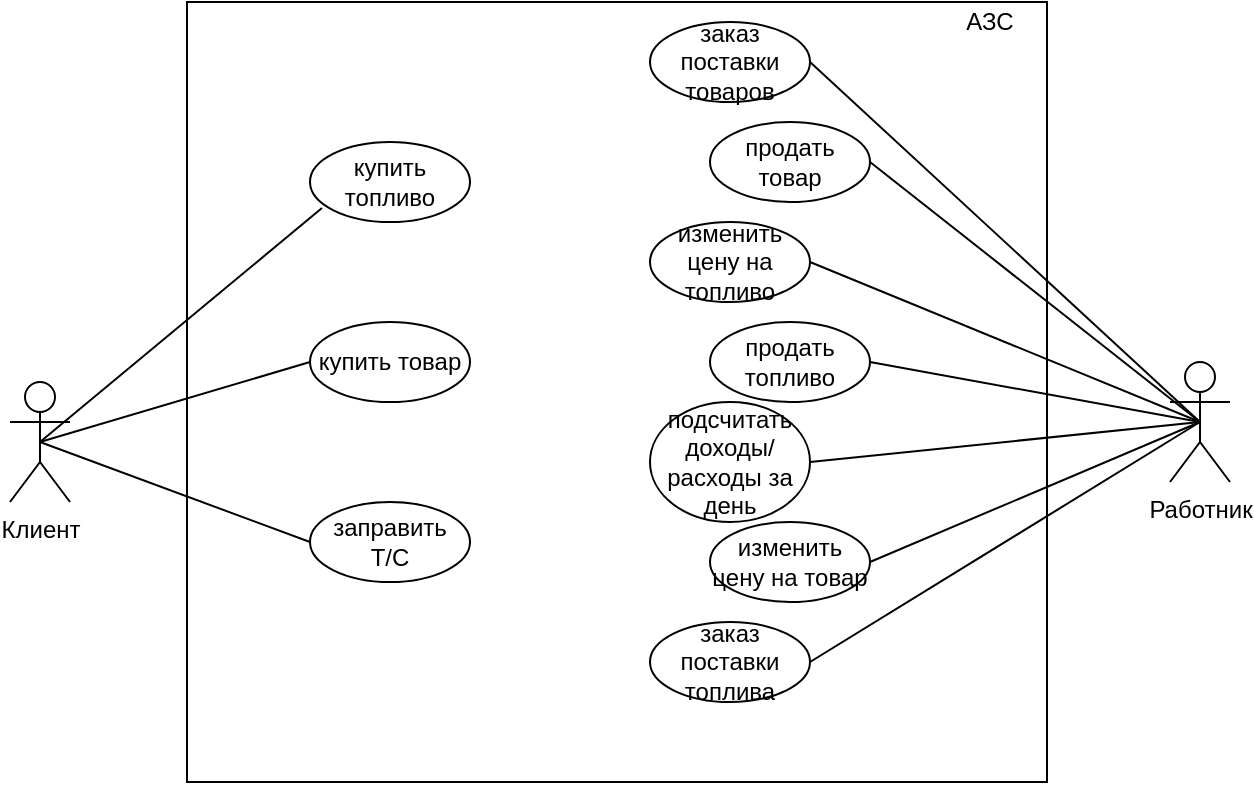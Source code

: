 <mxfile version="13.7.8" type="github">
  <diagram id="wYRm9TZoFTQy0DLyXxZG" name="Page-1">
    <mxGraphModel dx="868" dy="401" grid="1" gridSize="10" guides="1" tooltips="1" connect="1" arrows="1" fold="1" page="1" pageScale="1" pageWidth="827" pageHeight="1169" math="0" shadow="0">
      <root>
        <mxCell id="0" />
        <mxCell id="1" parent="0" />
        <mxCell id="AfdfxEBhhg5igTDLiqqz-1" value="Клиент" style="shape=umlActor;verticalLabelPosition=bottom;verticalAlign=top;html=1;outlineConnect=0;" parent="1" vertex="1">
          <mxGeometry x="110" y="230" width="30" height="60" as="geometry" />
        </mxCell>
        <mxCell id="AfdfxEBhhg5igTDLiqqz-2" value="" style="rounded=0;whiteSpace=wrap;html=1;" parent="1" vertex="1">
          <mxGeometry x="198.5" y="40" width="430" height="390" as="geometry" />
        </mxCell>
        <mxCell id="AfdfxEBhhg5igTDLiqqz-3" value="Работник" style="shape=umlActor;verticalLabelPosition=bottom;verticalAlign=top;html=1;outlineConnect=0;" parent="1" vertex="1">
          <mxGeometry x="690" y="220" width="30" height="60" as="geometry" />
        </mxCell>
        <mxCell id="AfdfxEBhhg5igTDLiqqz-4" value="АЗС" style="text;html=1;strokeColor=none;fillColor=none;align=center;verticalAlign=middle;whiteSpace=wrap;rounded=0;" parent="1" vertex="1">
          <mxGeometry x="580" y="40" width="40" height="20" as="geometry" />
        </mxCell>
        <mxCell id="AfdfxEBhhg5igTDLiqqz-5" value="купить топливо" style="ellipse;whiteSpace=wrap;html=1;" parent="1" vertex="1">
          <mxGeometry x="260" y="110" width="80" height="40" as="geometry" />
        </mxCell>
        <mxCell id="AfdfxEBhhg5igTDLiqqz-6" value="купить товар" style="ellipse;whiteSpace=wrap;html=1;" parent="1" vertex="1">
          <mxGeometry x="260" y="200" width="80" height="40" as="geometry" />
        </mxCell>
        <mxCell id="AfdfxEBhhg5igTDLiqqz-7" value="заправить Т/C" style="ellipse;whiteSpace=wrap;html=1;" parent="1" vertex="1">
          <mxGeometry x="260" y="290" width="80" height="40" as="geometry" />
        </mxCell>
        <mxCell id="AfdfxEBhhg5igTDLiqqz-9" value="" style="endArrow=none;html=1;entryX=0.075;entryY=0.825;entryDx=0;entryDy=0;entryPerimeter=0;exitX=0.5;exitY=0.5;exitDx=0;exitDy=0;exitPerimeter=0;" parent="1" source="AfdfxEBhhg5igTDLiqqz-1" target="AfdfxEBhhg5igTDLiqqz-5" edge="1">
          <mxGeometry width="50" height="50" relative="1" as="geometry">
            <mxPoint x="390" y="230" as="sourcePoint" />
            <mxPoint x="440" y="180" as="targetPoint" />
            <Array as="points" />
          </mxGeometry>
        </mxCell>
        <mxCell id="AfdfxEBhhg5igTDLiqqz-12" value="" style="endArrow=none;html=1;exitX=0.5;exitY=0.5;exitDx=0;exitDy=0;exitPerimeter=0;entryX=0;entryY=0.5;entryDx=0;entryDy=0;" parent="1" source="AfdfxEBhhg5igTDLiqqz-1" target="AfdfxEBhhg5igTDLiqqz-6" edge="1">
          <mxGeometry width="50" height="50" relative="1" as="geometry">
            <mxPoint x="380" y="260" as="sourcePoint" />
            <mxPoint x="430" y="210" as="targetPoint" />
          </mxGeometry>
        </mxCell>
        <mxCell id="AfdfxEBhhg5igTDLiqqz-13" value="" style="endArrow=none;html=1;exitX=0.5;exitY=0.5;exitDx=0;exitDy=0;exitPerimeter=0;entryX=0;entryY=0.5;entryDx=0;entryDy=0;" parent="1" source="AfdfxEBhhg5igTDLiqqz-1" target="AfdfxEBhhg5igTDLiqqz-7" edge="1">
          <mxGeometry width="50" height="50" relative="1" as="geometry">
            <mxPoint x="380" y="260" as="sourcePoint" />
            <mxPoint x="430" y="210" as="targetPoint" />
          </mxGeometry>
        </mxCell>
        <mxCell id="AfdfxEBhhg5igTDLiqqz-14" value="продать товар" style="ellipse;whiteSpace=wrap;html=1;" parent="1" vertex="1">
          <mxGeometry x="460" y="100" width="80" height="40" as="geometry" />
        </mxCell>
        <mxCell id="AfdfxEBhhg5igTDLiqqz-15" value="продать топливо" style="ellipse;whiteSpace=wrap;html=1;" parent="1" vertex="1">
          <mxGeometry x="460" y="200" width="80" height="40" as="geometry" />
        </mxCell>
        <mxCell id="AfdfxEBhhg5igTDLiqqz-16" value="изменить цену на товар" style="ellipse;whiteSpace=wrap;html=1;" parent="1" vertex="1">
          <mxGeometry x="460" y="300" width="80" height="40" as="geometry" />
        </mxCell>
        <mxCell id="AfdfxEBhhg5igTDLiqqz-17" value="изменить цену на топливо" style="ellipse;whiteSpace=wrap;html=1;" parent="1" vertex="1">
          <mxGeometry x="430" y="150" width="80" height="40" as="geometry" />
        </mxCell>
        <mxCell id="AfdfxEBhhg5igTDLiqqz-18" value="подсчитать доходы/расходы за день" style="ellipse;whiteSpace=wrap;html=1;" parent="1" vertex="1">
          <mxGeometry x="430" y="240" width="80" height="60" as="geometry" />
        </mxCell>
        <mxCell id="AfdfxEBhhg5igTDLiqqz-20" value="заказ поставки топлива" style="ellipse;whiteSpace=wrap;html=1;" parent="1" vertex="1">
          <mxGeometry x="430" y="350" width="80" height="40" as="geometry" />
        </mxCell>
        <mxCell id="AfdfxEBhhg5igTDLiqqz-21" value="заказ поставки товаров" style="ellipse;whiteSpace=wrap;html=1;" parent="1" vertex="1">
          <mxGeometry x="430" y="50" width="80" height="40" as="geometry" />
        </mxCell>
        <mxCell id="AfdfxEBhhg5igTDLiqqz-22" value="" style="endArrow=none;html=1;exitX=1;exitY=0.5;exitDx=0;exitDy=0;entryX=0.5;entryY=0.5;entryDx=0;entryDy=0;entryPerimeter=0;" parent="1" source="AfdfxEBhhg5igTDLiqqz-18" target="AfdfxEBhhg5igTDLiqqz-3" edge="1">
          <mxGeometry width="50" height="50" relative="1" as="geometry">
            <mxPoint x="380" y="330" as="sourcePoint" />
            <mxPoint x="430" y="280" as="targetPoint" />
          </mxGeometry>
        </mxCell>
        <mxCell id="AfdfxEBhhg5igTDLiqqz-23" value="" style="endArrow=none;html=1;exitX=1;exitY=0.5;exitDx=0;exitDy=0;entryX=0.5;entryY=0.5;entryDx=0;entryDy=0;entryPerimeter=0;" parent="1" source="AfdfxEBhhg5igTDLiqqz-16" target="AfdfxEBhhg5igTDLiqqz-3" edge="1">
          <mxGeometry width="50" height="50" relative="1" as="geometry">
            <mxPoint x="520" y="280" as="sourcePoint" />
            <mxPoint x="700" y="261.538" as="targetPoint" />
          </mxGeometry>
        </mxCell>
        <mxCell id="AfdfxEBhhg5igTDLiqqz-25" value="" style="endArrow=none;html=1;exitX=1;exitY=0.5;exitDx=0;exitDy=0;entryX=0.5;entryY=0.5;entryDx=0;entryDy=0;entryPerimeter=0;" parent="1" source="AfdfxEBhhg5igTDLiqqz-20" target="AfdfxEBhhg5igTDLiqqz-3" edge="1">
          <mxGeometry width="50" height="50" relative="1" as="geometry">
            <mxPoint x="550" y="330" as="sourcePoint" />
            <mxPoint x="715" y="260" as="targetPoint" />
          </mxGeometry>
        </mxCell>
        <mxCell id="AfdfxEBhhg5igTDLiqqz-26" value="" style="endArrow=none;html=1;exitX=1;exitY=0.5;exitDx=0;exitDy=0;" parent="1" source="AfdfxEBhhg5igTDLiqqz-15" edge="1">
          <mxGeometry width="50" height="50" relative="1" as="geometry">
            <mxPoint x="560" y="340" as="sourcePoint" />
            <mxPoint x="705" y="250" as="targetPoint" />
          </mxGeometry>
        </mxCell>
        <mxCell id="AfdfxEBhhg5igTDLiqqz-27" value="" style="endArrow=none;html=1;exitX=1;exitY=0.5;exitDx=0;exitDy=0;entryX=0.5;entryY=0.5;entryDx=0;entryDy=0;entryPerimeter=0;" parent="1" source="AfdfxEBhhg5igTDLiqqz-17" target="AfdfxEBhhg5igTDLiqqz-3" edge="1">
          <mxGeometry width="50" height="50" relative="1" as="geometry">
            <mxPoint x="570" y="350" as="sourcePoint" />
            <mxPoint x="735" y="280" as="targetPoint" />
          </mxGeometry>
        </mxCell>
        <mxCell id="AfdfxEBhhg5igTDLiqqz-28" value="" style="endArrow=none;html=1;exitX=1;exitY=0.5;exitDx=0;exitDy=0;entryX=0.5;entryY=0.5;entryDx=0;entryDy=0;entryPerimeter=0;" parent="1" source="AfdfxEBhhg5igTDLiqqz-14" target="AfdfxEBhhg5igTDLiqqz-3" edge="1">
          <mxGeometry width="50" height="50" relative="1" as="geometry">
            <mxPoint x="580" y="360" as="sourcePoint" />
            <mxPoint x="700" y="250" as="targetPoint" />
          </mxGeometry>
        </mxCell>
        <mxCell id="AfdfxEBhhg5igTDLiqqz-29" value="" style="endArrow=none;html=1;exitX=1;exitY=0.5;exitDx=0;exitDy=0;entryX=0.5;entryY=0.5;entryDx=0;entryDy=0;entryPerimeter=0;" parent="1" source="AfdfxEBhhg5igTDLiqqz-21" target="AfdfxEBhhg5igTDLiqqz-3" edge="1">
          <mxGeometry width="50" height="50" relative="1" as="geometry">
            <mxPoint x="590" y="370" as="sourcePoint" />
            <mxPoint x="700" y="250" as="targetPoint" />
          </mxGeometry>
        </mxCell>
      </root>
    </mxGraphModel>
  </diagram>
</mxfile>
